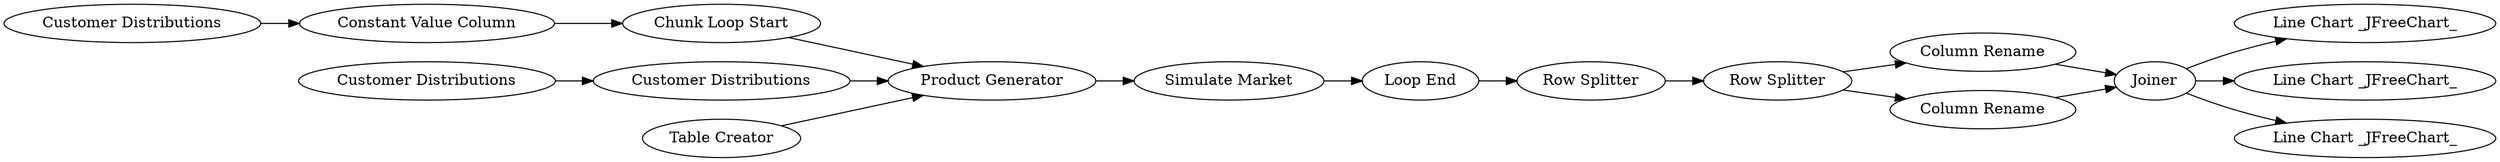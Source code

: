 digraph {
	15 -> 50
	53 -> 45
	53 -> 44
	49 -> 7
	18 -> 19
	20 -> 52
	7 -> 17
	1 -> 2
	13 -> 7
	52 -> 53
	53 -> 43
	20 -> 51
	51 -> 53
	19 -> 20
	2 -> 7
	50 -> 49
	17 -> 18
	13 [label="Table Creator"]
	50 [label="Constant Value Column"]
	1 [label="Customer Distributions"]
	7 [label="Product Generator"]
	20 [label="Row Splitter"]
	49 [label="Chunk Loop Start"]
	53 [label=Joiner]
	44 [label="Line Chart _JFreeChart_"]
	45 [label="Line Chart _JFreeChart_"]
	51 [label="Column Rename"]
	18 [label="Loop End"]
	15 [label="Customer Distributions"]
	43 [label="Line Chart _JFreeChart_"]
	52 [label="Column Rename"]
	17 [label="Simulate Market"]
	2 [label="Customer Distributions"]
	19 [label="Row Splitter"]
	rankdir=LR
}
